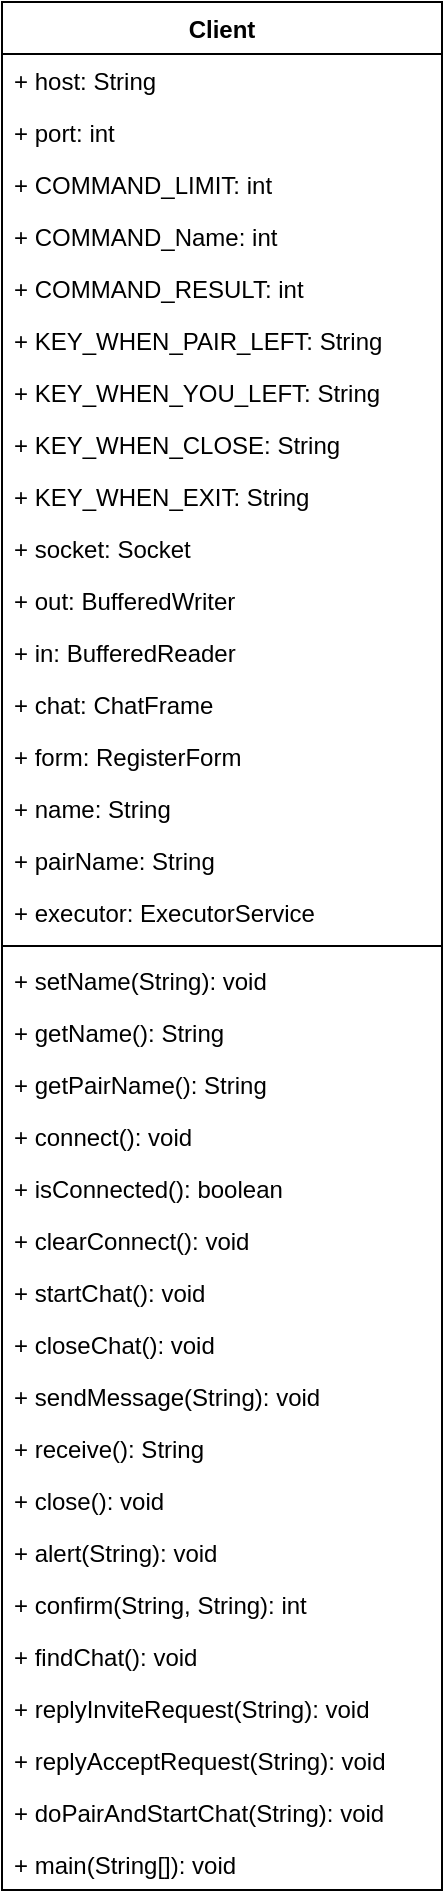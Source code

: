 <mxfile version="15.9.1" type="device"><diagram id="C5RBs43oDa-KdzZeNtuy" name="Page-1"><mxGraphModel dx="376" dy="698" grid="1" gridSize="10" guides="1" tooltips="1" connect="1" arrows="1" fold="1" page="1" pageScale="1" pageWidth="827" pageHeight="1169" math="0" shadow="0"><root><mxCell id="WIyWlLk6GJQsqaUBKTNV-0"/><mxCell id="WIyWlLk6GJQsqaUBKTNV-1" parent="WIyWlLk6GJQsqaUBKTNV-0"/><mxCell id="_iNPq8pvRnGgdgcTIcvD-0" value="Client" style="swimlane;fontStyle=1;align=center;verticalAlign=top;childLayout=stackLayout;horizontal=1;startSize=26;horizontalStack=0;resizeParent=1;resizeParentMax=0;resizeLast=0;collapsible=1;marginBottom=0;" vertex="1" parent="WIyWlLk6GJQsqaUBKTNV-1"><mxGeometry x="330" y="320" width="220" height="944" as="geometry"><mxRectangle x="330" y="320" width="100" height="26" as="alternateBounds"/></mxGeometry></mxCell><mxCell id="_iNPq8pvRnGgdgcTIcvD-1" value="+ host: String" style="text;strokeColor=none;fillColor=none;align=left;verticalAlign=top;spacingLeft=4;spacingRight=4;overflow=hidden;rotatable=0;points=[[0,0.5],[1,0.5]];portConstraint=eastwest;" vertex="1" parent="_iNPq8pvRnGgdgcTIcvD-0"><mxGeometry y="26" width="220" height="26" as="geometry"/></mxCell><mxCell id="_iNPq8pvRnGgdgcTIcvD-12" value="+ port: int" style="text;strokeColor=none;fillColor=none;align=left;verticalAlign=top;spacingLeft=4;spacingRight=4;overflow=hidden;rotatable=0;points=[[0,0.5],[1,0.5]];portConstraint=eastwest;" vertex="1" parent="_iNPq8pvRnGgdgcTIcvD-0"><mxGeometry y="52" width="220" height="26" as="geometry"/></mxCell><mxCell id="_iNPq8pvRnGgdgcTIcvD-13" value="+ COMMAND_LIMIT: int" style="text;strokeColor=none;fillColor=none;align=left;verticalAlign=top;spacingLeft=4;spacingRight=4;overflow=hidden;rotatable=0;points=[[0,0.5],[1,0.5]];portConstraint=eastwest;" vertex="1" parent="_iNPq8pvRnGgdgcTIcvD-0"><mxGeometry y="78" width="220" height="26" as="geometry"/></mxCell><mxCell id="_iNPq8pvRnGgdgcTIcvD-14" value="+ COMMAND_Name: int" style="text;strokeColor=none;fillColor=none;align=left;verticalAlign=top;spacingLeft=4;spacingRight=4;overflow=hidden;rotatable=0;points=[[0,0.5],[1,0.5]];portConstraint=eastwest;" vertex="1" parent="_iNPq8pvRnGgdgcTIcvD-0"><mxGeometry y="104" width="220" height="26" as="geometry"/></mxCell><mxCell id="_iNPq8pvRnGgdgcTIcvD-15" value="+ COMMAND_RESULT: int" style="text;strokeColor=none;fillColor=none;align=left;verticalAlign=top;spacingLeft=4;spacingRight=4;overflow=hidden;rotatable=0;points=[[0,0.5],[1,0.5]];portConstraint=eastwest;" vertex="1" parent="_iNPq8pvRnGgdgcTIcvD-0"><mxGeometry y="130" width="220" height="26" as="geometry"/></mxCell><mxCell id="_iNPq8pvRnGgdgcTIcvD-16" value="+ KEY_WHEN_PAIR_LEFT: String" style="text;strokeColor=none;fillColor=none;align=left;verticalAlign=top;spacingLeft=4;spacingRight=4;overflow=hidden;rotatable=0;points=[[0,0.5],[1,0.5]];portConstraint=eastwest;" vertex="1" parent="_iNPq8pvRnGgdgcTIcvD-0"><mxGeometry y="156" width="220" height="26" as="geometry"/></mxCell><mxCell id="_iNPq8pvRnGgdgcTIcvD-17" value="+ KEY_WHEN_YOU_LEFT: String" style="text;strokeColor=none;fillColor=none;align=left;verticalAlign=top;spacingLeft=4;spacingRight=4;overflow=hidden;rotatable=0;points=[[0,0.5],[1,0.5]];portConstraint=eastwest;" vertex="1" parent="_iNPq8pvRnGgdgcTIcvD-0"><mxGeometry y="182" width="220" height="26" as="geometry"/></mxCell><mxCell id="_iNPq8pvRnGgdgcTIcvD-18" value="+ KEY_WHEN_CLOSE: String" style="text;strokeColor=none;fillColor=none;align=left;verticalAlign=top;spacingLeft=4;spacingRight=4;overflow=hidden;rotatable=0;points=[[0,0.5],[1,0.5]];portConstraint=eastwest;" vertex="1" parent="_iNPq8pvRnGgdgcTIcvD-0"><mxGeometry y="208" width="220" height="26" as="geometry"/></mxCell><mxCell id="_iNPq8pvRnGgdgcTIcvD-19" value="+ KEY_WHEN_EXIT: String" style="text;strokeColor=none;fillColor=none;align=left;verticalAlign=top;spacingLeft=4;spacingRight=4;overflow=hidden;rotatable=0;points=[[0,0.5],[1,0.5]];portConstraint=eastwest;" vertex="1" parent="_iNPq8pvRnGgdgcTIcvD-0"><mxGeometry y="234" width="220" height="26" as="geometry"/></mxCell><mxCell id="_iNPq8pvRnGgdgcTIcvD-22" value="+ socket: Socket" style="text;strokeColor=none;fillColor=none;align=left;verticalAlign=top;spacingLeft=4;spacingRight=4;overflow=hidden;rotatable=0;points=[[0,0.5],[1,0.5]];portConstraint=eastwest;" vertex="1" parent="_iNPq8pvRnGgdgcTIcvD-0"><mxGeometry y="260" width="220" height="26" as="geometry"/></mxCell><mxCell id="_iNPq8pvRnGgdgcTIcvD-23" value="+ out: BufferedWriter" style="text;strokeColor=none;fillColor=none;align=left;verticalAlign=top;spacingLeft=4;spacingRight=4;overflow=hidden;rotatable=0;points=[[0,0.5],[1,0.5]];portConstraint=eastwest;" vertex="1" parent="_iNPq8pvRnGgdgcTIcvD-0"><mxGeometry y="286" width="220" height="26" as="geometry"/></mxCell><mxCell id="_iNPq8pvRnGgdgcTIcvD-24" value="+ in: BufferedReader" style="text;strokeColor=none;fillColor=none;align=left;verticalAlign=top;spacingLeft=4;spacingRight=4;overflow=hidden;rotatable=0;points=[[0,0.5],[1,0.5]];portConstraint=eastwest;" vertex="1" parent="_iNPq8pvRnGgdgcTIcvD-0"><mxGeometry y="312" width="220" height="26" as="geometry"/></mxCell><mxCell id="_iNPq8pvRnGgdgcTIcvD-25" value="+ chat: ChatFrame" style="text;strokeColor=none;fillColor=none;align=left;verticalAlign=top;spacingLeft=4;spacingRight=4;overflow=hidden;rotatable=0;points=[[0,0.5],[1,0.5]];portConstraint=eastwest;" vertex="1" parent="_iNPq8pvRnGgdgcTIcvD-0"><mxGeometry y="338" width="220" height="26" as="geometry"/></mxCell><mxCell id="_iNPq8pvRnGgdgcTIcvD-26" value="+ form: RegisterForm" style="text;strokeColor=none;fillColor=none;align=left;verticalAlign=top;spacingLeft=4;spacingRight=4;overflow=hidden;rotatable=0;points=[[0,0.5],[1,0.5]];portConstraint=eastwest;" vertex="1" parent="_iNPq8pvRnGgdgcTIcvD-0"><mxGeometry y="364" width="220" height="26" as="geometry"/></mxCell><mxCell id="_iNPq8pvRnGgdgcTIcvD-27" value="+ name: String" style="text;strokeColor=none;fillColor=none;align=left;verticalAlign=top;spacingLeft=4;spacingRight=4;overflow=hidden;rotatable=0;points=[[0,0.5],[1,0.5]];portConstraint=eastwest;" vertex="1" parent="_iNPq8pvRnGgdgcTIcvD-0"><mxGeometry y="390" width="220" height="26" as="geometry"/></mxCell><mxCell id="_iNPq8pvRnGgdgcTIcvD-28" value="+ pairName: String" style="text;strokeColor=none;fillColor=none;align=left;verticalAlign=top;spacingLeft=4;spacingRight=4;overflow=hidden;rotatable=0;points=[[0,0.5],[1,0.5]];portConstraint=eastwest;" vertex="1" parent="_iNPq8pvRnGgdgcTIcvD-0"><mxGeometry y="416" width="220" height="26" as="geometry"/></mxCell><mxCell id="_iNPq8pvRnGgdgcTIcvD-29" value="+ executor: ExecutorService" style="text;strokeColor=none;fillColor=none;align=left;verticalAlign=top;spacingLeft=4;spacingRight=4;overflow=hidden;rotatable=0;points=[[0,0.5],[1,0.5]];portConstraint=eastwest;" vertex="1" parent="_iNPq8pvRnGgdgcTIcvD-0"><mxGeometry y="442" width="220" height="26" as="geometry"/></mxCell><mxCell id="_iNPq8pvRnGgdgcTIcvD-2" value="" style="line;strokeWidth=1;fillColor=none;align=left;verticalAlign=middle;spacingTop=-1;spacingLeft=3;spacingRight=3;rotatable=0;labelPosition=right;points=[];portConstraint=eastwest;" vertex="1" parent="_iNPq8pvRnGgdgcTIcvD-0"><mxGeometry y="468" width="220" height="8" as="geometry"/></mxCell><mxCell id="_iNPq8pvRnGgdgcTIcvD-30" value="+ setName(String): void" style="text;strokeColor=none;fillColor=none;align=left;verticalAlign=top;spacingLeft=4;spacingRight=4;overflow=hidden;rotatable=0;points=[[0,0.5],[1,0.5]];portConstraint=eastwest;" vertex="1" parent="_iNPq8pvRnGgdgcTIcvD-0"><mxGeometry y="476" width="220" height="26" as="geometry"/></mxCell><mxCell id="_iNPq8pvRnGgdgcTIcvD-31" value="+ getName(): String" style="text;strokeColor=none;fillColor=none;align=left;verticalAlign=top;spacingLeft=4;spacingRight=4;overflow=hidden;rotatable=0;points=[[0,0.5],[1,0.5]];portConstraint=eastwest;" vertex="1" parent="_iNPq8pvRnGgdgcTIcvD-0"><mxGeometry y="502" width="220" height="26" as="geometry"/></mxCell><mxCell id="_iNPq8pvRnGgdgcTIcvD-40" value="+ getPairName(): String" style="text;strokeColor=none;fillColor=none;align=left;verticalAlign=top;spacingLeft=4;spacingRight=4;overflow=hidden;rotatable=0;points=[[0,0.5],[1,0.5]];portConstraint=eastwest;" vertex="1" parent="_iNPq8pvRnGgdgcTIcvD-0"><mxGeometry y="528" width="220" height="26" as="geometry"/></mxCell><mxCell id="_iNPq8pvRnGgdgcTIcvD-41" value="+ connect(): void" style="text;strokeColor=none;fillColor=none;align=left;verticalAlign=top;spacingLeft=4;spacingRight=4;overflow=hidden;rotatable=0;points=[[0,0.5],[1,0.5]];portConstraint=eastwest;" vertex="1" parent="_iNPq8pvRnGgdgcTIcvD-0"><mxGeometry y="554" width="220" height="26" as="geometry"/></mxCell><mxCell id="_iNPq8pvRnGgdgcTIcvD-42" value="+ isConnected(): boolean" style="text;strokeColor=none;fillColor=none;align=left;verticalAlign=top;spacingLeft=4;spacingRight=4;overflow=hidden;rotatable=0;points=[[0,0.5],[1,0.5]];portConstraint=eastwest;" vertex="1" parent="_iNPq8pvRnGgdgcTIcvD-0"><mxGeometry y="580" width="220" height="26" as="geometry"/></mxCell><mxCell id="_iNPq8pvRnGgdgcTIcvD-43" value="+ clearConnect(): void" style="text;strokeColor=none;fillColor=none;align=left;verticalAlign=top;spacingLeft=4;spacingRight=4;overflow=hidden;rotatable=0;points=[[0,0.5],[1,0.5]];portConstraint=eastwest;" vertex="1" parent="_iNPq8pvRnGgdgcTIcvD-0"><mxGeometry y="606" width="220" height="26" as="geometry"/></mxCell><mxCell id="_iNPq8pvRnGgdgcTIcvD-44" value="+ startChat(): void" style="text;strokeColor=none;fillColor=none;align=left;verticalAlign=top;spacingLeft=4;spacingRight=4;overflow=hidden;rotatable=0;points=[[0,0.5],[1,0.5]];portConstraint=eastwest;" vertex="1" parent="_iNPq8pvRnGgdgcTIcvD-0"><mxGeometry y="632" width="220" height="26" as="geometry"/></mxCell><mxCell id="_iNPq8pvRnGgdgcTIcvD-45" value="+ closeChat(): void" style="text;strokeColor=none;fillColor=none;align=left;verticalAlign=top;spacingLeft=4;spacingRight=4;overflow=hidden;rotatable=0;points=[[0,0.5],[1,0.5]];portConstraint=eastwest;" vertex="1" parent="_iNPq8pvRnGgdgcTIcvD-0"><mxGeometry y="658" width="220" height="26" as="geometry"/></mxCell><mxCell id="_iNPq8pvRnGgdgcTIcvD-46" value="+ sendMessage(String): void" style="text;strokeColor=none;fillColor=none;align=left;verticalAlign=top;spacingLeft=4;spacingRight=4;overflow=hidden;rotatable=0;points=[[0,0.5],[1,0.5]];portConstraint=eastwest;" vertex="1" parent="_iNPq8pvRnGgdgcTIcvD-0"><mxGeometry y="684" width="220" height="26" as="geometry"/></mxCell><mxCell id="_iNPq8pvRnGgdgcTIcvD-47" value="+ receive(): String" style="text;strokeColor=none;fillColor=none;align=left;verticalAlign=top;spacingLeft=4;spacingRight=4;overflow=hidden;rotatable=0;points=[[0,0.5],[1,0.5]];portConstraint=eastwest;" vertex="1" parent="_iNPq8pvRnGgdgcTIcvD-0"><mxGeometry y="710" width="220" height="26" as="geometry"/></mxCell><mxCell id="_iNPq8pvRnGgdgcTIcvD-48" value="+ close(): void" style="text;strokeColor=none;fillColor=none;align=left;verticalAlign=top;spacingLeft=4;spacingRight=4;overflow=hidden;rotatable=0;points=[[0,0.5],[1,0.5]];portConstraint=eastwest;" vertex="1" parent="_iNPq8pvRnGgdgcTIcvD-0"><mxGeometry y="736" width="220" height="26" as="geometry"/></mxCell><mxCell id="_iNPq8pvRnGgdgcTIcvD-49" value="+ alert(String): void" style="text;strokeColor=none;fillColor=none;align=left;verticalAlign=top;spacingLeft=4;spacingRight=4;overflow=hidden;rotatable=0;points=[[0,0.5],[1,0.5]];portConstraint=eastwest;" vertex="1" parent="_iNPq8pvRnGgdgcTIcvD-0"><mxGeometry y="762" width="220" height="26" as="geometry"/></mxCell><mxCell id="_iNPq8pvRnGgdgcTIcvD-50" value="+ confirm(String, String): int" style="text;strokeColor=none;fillColor=none;align=left;verticalAlign=top;spacingLeft=4;spacingRight=4;overflow=hidden;rotatable=0;points=[[0,0.5],[1,0.5]];portConstraint=eastwest;" vertex="1" parent="_iNPq8pvRnGgdgcTIcvD-0"><mxGeometry y="788" width="220" height="26" as="geometry"/></mxCell><mxCell id="_iNPq8pvRnGgdgcTIcvD-51" value="+ findChat(): void" style="text;strokeColor=none;fillColor=none;align=left;verticalAlign=top;spacingLeft=4;spacingRight=4;overflow=hidden;rotatable=0;points=[[0,0.5],[1,0.5]];portConstraint=eastwest;" vertex="1" parent="_iNPq8pvRnGgdgcTIcvD-0"><mxGeometry y="814" width="220" height="26" as="geometry"/></mxCell><mxCell id="_iNPq8pvRnGgdgcTIcvD-52" value="+ replyInviteRequest(String): void" style="text;strokeColor=none;fillColor=none;align=left;verticalAlign=top;spacingLeft=4;spacingRight=4;overflow=hidden;rotatable=0;points=[[0,0.5],[1,0.5]];portConstraint=eastwest;" vertex="1" parent="_iNPq8pvRnGgdgcTIcvD-0"><mxGeometry y="840" width="220" height="26" as="geometry"/></mxCell><mxCell id="_iNPq8pvRnGgdgcTIcvD-53" value="+ replyAcceptRequest(String): void" style="text;strokeColor=none;fillColor=none;align=left;verticalAlign=top;spacingLeft=4;spacingRight=4;overflow=hidden;rotatable=0;points=[[0,0.5],[1,0.5]];portConstraint=eastwest;" vertex="1" parent="_iNPq8pvRnGgdgcTIcvD-0"><mxGeometry y="866" width="220" height="26" as="geometry"/></mxCell><mxCell id="_iNPq8pvRnGgdgcTIcvD-54" value="+ doPairAndStartChat(String): void" style="text;strokeColor=none;fillColor=none;align=left;verticalAlign=top;spacingLeft=4;spacingRight=4;overflow=hidden;rotatable=0;points=[[0,0.5],[1,0.5]];portConstraint=eastwest;" vertex="1" parent="_iNPq8pvRnGgdgcTIcvD-0"><mxGeometry y="892" width="220" height="26" as="geometry"/></mxCell><mxCell id="_iNPq8pvRnGgdgcTIcvD-55" value="+ main(String[]): void" style="text;strokeColor=none;fillColor=none;align=left;verticalAlign=top;spacingLeft=4;spacingRight=4;overflow=hidden;rotatable=0;points=[[0,0.5],[1,0.5]];portConstraint=eastwest;" vertex="1" parent="_iNPq8pvRnGgdgcTIcvD-0"><mxGeometry y="918" width="220" height="26" as="geometry"/></mxCell></root></mxGraphModel></diagram></mxfile>